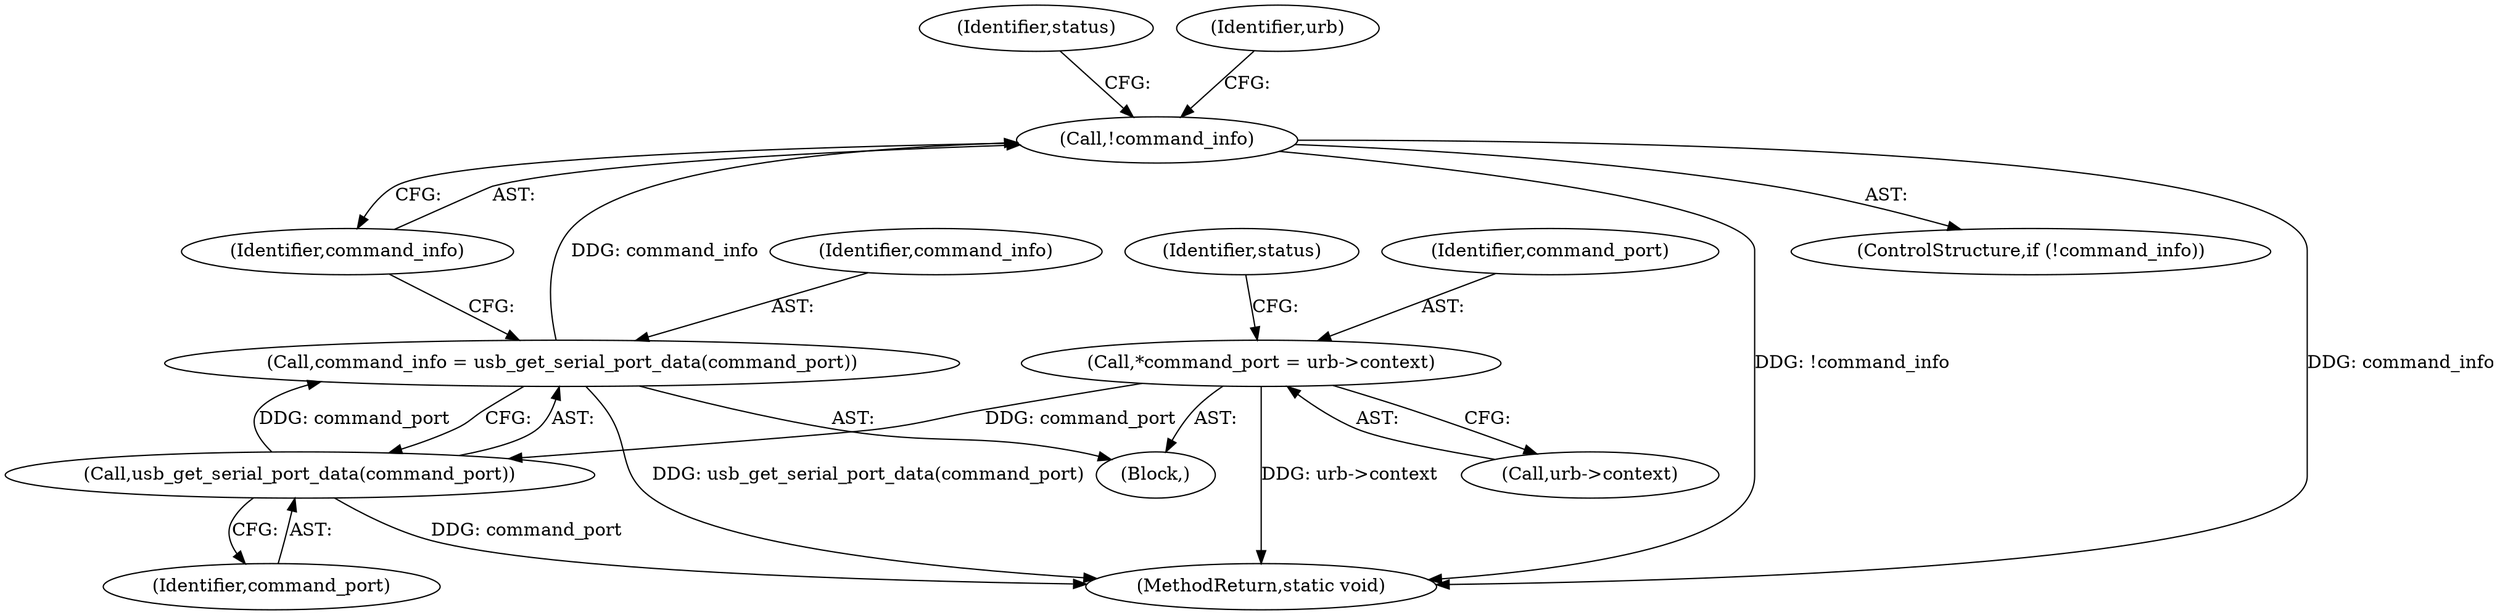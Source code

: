 digraph "0_linux_6817ae225cd650fb1c3295d769298c38b1eba818@pointer" {
"1000130" [label="(Call,!command_info)"];
"1000125" [label="(Call,command_info = usb_get_serial_port_data(command_port))"];
"1000127" [label="(Call,usb_get_serial_port_data(command_port))"];
"1000106" [label="(Call,*command_port = urb->context)"];
"1000108" [label="(Call,urb->context)"];
"1000104" [label="(Block,)"];
"1000114" [label="(Identifier,status)"];
"1000126" [label="(Identifier,command_info)"];
"1000144" [label="(Identifier,status)"];
"1000131" [label="(Identifier,command_info)"];
"1000294" [label="(MethodReturn,static void)"];
"1000107" [label="(Identifier,command_port)"];
"1000129" [label="(ControlStructure,if (!command_info))"];
"1000137" [label="(Identifier,urb)"];
"1000127" [label="(Call,usb_get_serial_port_data(command_port))"];
"1000125" [label="(Call,command_info = usb_get_serial_port_data(command_port))"];
"1000106" [label="(Call,*command_port = urb->context)"];
"1000128" [label="(Identifier,command_port)"];
"1000130" [label="(Call,!command_info)"];
"1000130" -> "1000129"  [label="AST: "];
"1000130" -> "1000131"  [label="CFG: "];
"1000131" -> "1000130"  [label="AST: "];
"1000137" -> "1000130"  [label="CFG: "];
"1000144" -> "1000130"  [label="CFG: "];
"1000130" -> "1000294"  [label="DDG: !command_info"];
"1000130" -> "1000294"  [label="DDG: command_info"];
"1000125" -> "1000130"  [label="DDG: command_info"];
"1000125" -> "1000104"  [label="AST: "];
"1000125" -> "1000127"  [label="CFG: "];
"1000126" -> "1000125"  [label="AST: "];
"1000127" -> "1000125"  [label="AST: "];
"1000131" -> "1000125"  [label="CFG: "];
"1000125" -> "1000294"  [label="DDG: usb_get_serial_port_data(command_port)"];
"1000127" -> "1000125"  [label="DDG: command_port"];
"1000127" -> "1000128"  [label="CFG: "];
"1000128" -> "1000127"  [label="AST: "];
"1000127" -> "1000294"  [label="DDG: command_port"];
"1000106" -> "1000127"  [label="DDG: command_port"];
"1000106" -> "1000104"  [label="AST: "];
"1000106" -> "1000108"  [label="CFG: "];
"1000107" -> "1000106"  [label="AST: "];
"1000108" -> "1000106"  [label="AST: "];
"1000114" -> "1000106"  [label="CFG: "];
"1000106" -> "1000294"  [label="DDG: urb->context"];
}
